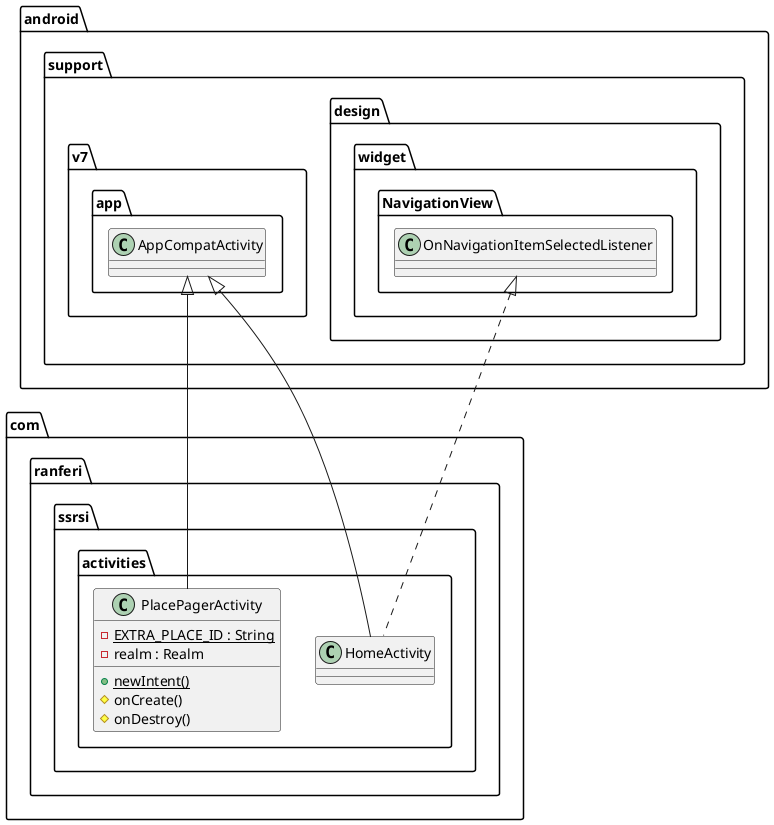 @startuml


  namespace com.ranferi.ssrsi {
    namespace activities {
      class com.ranferi.ssrsi.activities.HomeActivity {
/'          {static} + CURRENT_TAG : String
          {static} + navItemIndex : int
          ~ navigationView : NavigationView
          {static} - TAG_HOME : String
          {static} - TAG_PLACES : String
          {static} - TAG_PROFILE : String
          {static} - TAG_SEARCH : String
          {static} - TAG_VISITED : String
          - activityTitles : String[]
          - drawer : DrawerLayout
          - toolbar : Toolbar
          + onBackPressed()
          + onNavigationItemSelected()
          # onCreate()
          - getFragment()
          - loadFragment()
          - logout()
          - setToolbarTitle()
          - setUpNavigationView()'/
      }
    }
  }
  

/'  namespace com.ranferi.ssrsi {
    namespace activities {
      class com.ranferi.ssrsi.activities.HomeActivity.SmoothActionBarDrawerToggle {
          - runnable : Runnable
          + onDrawerClosed()
          + onDrawerOpened()
          + onDrawerStateChanged()
          ~ SmoothActionBarDrawerToggle()
          ~ runWhenIdle()
      }
    }
  }'/
  

  namespace com.ranferi.ssrsi {
    namespace activities {
      class com.ranferi.ssrsi.activities.PlacePagerActivity {
          {static} - EXTRA_PLACE_ID : String
          - realm : Realm
          {static} + newIntent()
          # onCreate()
          # onDestroy()
      }
    }
  }
  

/'  namespace com.ranferi.ssrsi {
    namespace activities {
      class com.ranferi.ssrsi.activities.SignInActivity {
          - mButtonSignIn : Button
          - mEditTextEmail : EditText
          - mEditTextPassword : EditText
          + onClick()
          # onCreate()
          - userSignIn()
      }
    }
  }
  

  namespace com.ranferi.ssrsi {
    namespace activities {
      class com.ranferi.ssrsi.activities.SignUpActivity {
          - mButtonSignUp : Button
          - mEditTextEmail : EditText
          - mEditTextLastName : EditText
          - mEditTextMaidenName : EditText
          - mEditTextName : EditText
          - mEditTextPassword : EditText
          - mEditTextUser : EditText
          - mReEnterPasswordText : EditText
          + onClick()
          + onSignupFailed()
          + validate()
          # onCreate()
          - userSignUp()
      }
    }
  }'/
  

  com.ranferi.ssrsi.activities.HomeActivity .up.|> android.support.design.widget.NavigationView.OnNavigationItemSelectedListener
  com.ranferi.ssrsi.activities.HomeActivity -up-|> android.support.v7.app.AppCompatActivity
  com.ranferi.ssrsi.activities.HomeActivity +-down- com.ranferi.ssrsi.activities.HomeActivity.SmoothActionBarDrawerToggle
  /'com.ranferi.ssrsi.activities.HomeActivity.SmoothActionBarDrawerToggle -up-|> android.support.v7.app.ActionBarDrawerToggle'/
  com.ranferi.ssrsi.activities.PlacePagerActivity -up-|> android.support.v7.app.AppCompatActivity
/'  com.ranferi.ssrsi.activities.SignInActivity .up.|> android.view.View.OnClickListener
  com.ranferi.ssrsi.activities.SignInActivity -up-|> android.support.v7.app.AppCompatActivity
  com.ranferi.ssrsi.activities.SignUpActivity .up.|> android.view.View.OnClickListener
  com.ranferi.ssrsi.activities.SignUpActivity -up-|> android.support.v7.app.AppCompatActivity'/



@enduml
